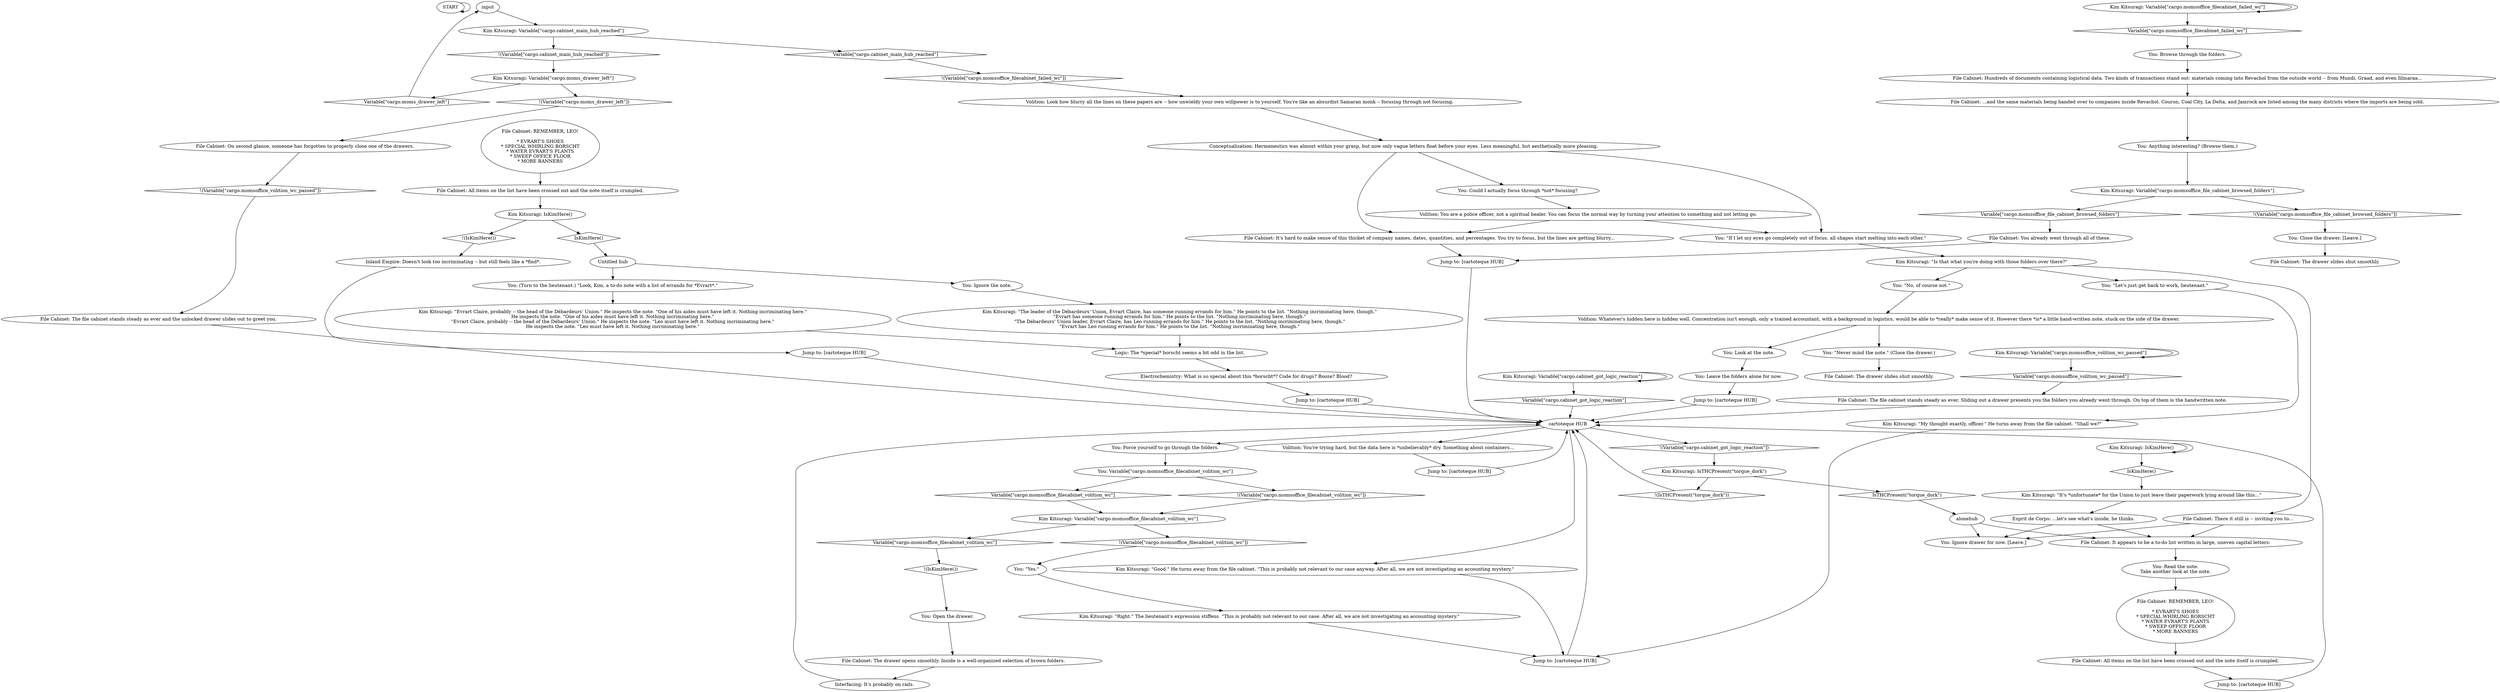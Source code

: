# OFFICE / FILE CABINET
# THE FILE CABINET DIALOGUE
# ==================================================
digraph G {
	  0 [label="START"];
	  1 [label="input"];
	  2 [label="File Cabinet: There it still is -- inviting you to..."];
	  3 [label="You: \"Yes.\""];
	  4 [label="Kim Kitsuragi: Variable[\"cargo.momsoffice_filecabinet_failed_wc\"]"];
	  5 [label="Variable[\"cargo.momsoffice_filecabinet_failed_wc\"]", shape=diamond];
	  6 [label="!(Variable[\"cargo.momsoffice_filecabinet_failed_wc\"])", shape=diamond];
	  7 [label="Kim Kitsuragi: Variable[\"cargo.momsoffice_volition_wc_passed\"]"];
	  8 [label="Variable[\"cargo.momsoffice_volition_wc_passed\"]", shape=diamond];
	  9 [label="!(Variable[\"cargo.momsoffice_volition_wc_passed\"])", shape=diamond];
	  10 [label="Kim Kitsuragi: IsKimHere()"];
	  11 [label="IsKimHere()", shape=diamond];
	  12 [label="!(IsKimHere())", shape=diamond];
	  13 [label="Volition: Whatever's hidden here is hidden well. Concentration isn't enough, only a trained accountant, with a background in logistics, would be able to *really* make sense of it. However there *is* a little hand-written note, stuck on the side of the drawer."];
	  14 [label="Kim Kitsuragi: \"Good.\" He turns away from the file cabinet. \"This is probably not relevant to our case anyway. After all, we are not investigating an accounting mystery.\""];
	  15 [label="You: Close the drawer. [Leave.]"];
	  16 [label="File Cabinet: It's hard to make sense of this thicket of company names, dates, quantities, and percentages. You try to focus, but the lines are getting blurry..."];
	  17 [label="You: Leave the folders alone for now."];
	  18 [label="File Cabinet: It appears to be a to-do list written in large, uneven capital letters:"];
	  19 [label="You: Open the drawer."];
	  20 [label="alonehub"];
	  21 [label="Interfacing: It's probably on rails."];
	  22 [label="Kim Kitsuragi: Variable[\"cargo.cabinet_got_logic_reaction\"]"];
	  23 [label="Variable[\"cargo.cabinet_got_logic_reaction\"]", shape=diamond];
	  24 [label="!(Variable[\"cargo.cabinet_got_logic_reaction\"])", shape=diamond];
	  25 [label="You: Browse through the folders."];
	  26 [label="Volition: You're trying hard, but the data here is *unbelievably* dry. Something about containers..."];
	  27 [label="You: Read the note.\nTake another look at the note."];
	  28 [label="File Cabinet: REMEMBER, LEO!

* EVRART'S SHOES
* SPECIAL WHIRLING BORSCHT
* WATER EVRART'S PLANTS
* SWEEP OFFICE FLOOR
* MORE BANNERS"];
	  29 [label="File Cabinet: ...and the same materials being handed over to companies inside Revachol. Couron, Coal City, La Delta, and Jamrock are listed among the many districts where the imports are being sold."];
	  30 [label="Electrochemistry: What is so special about this *borscht*? Code for drugs? Booze? Blood?"];
	  31 [label="Untitled hub"];
	  32 [label="Kim Kitsuragi: \"The leader of the Débardeurs' Union, Evrart Claire, has someone running errands for him.\" He points to the list. \"Nothing incriminating here, though.\"\n\"Evrart has someone running errands for him.\" He points to the list. \"Nothing incriminating here, though.\"
\n\"The Débardeurs' Union leader, Evrart Claire, has Leo running errands for him.\" He points to the list. \"Nothing incriminating here, though.\"
\n\"Evrart has Leo running errands for him.\" He points to the list. \"Nothing incriminating here, though.\"
"];
	  33 [label="Jump to: [cartoteque HUB]"];
	  34 [label="You: \"If I let my eyes go completely out of focus, all shapes start melting into each other.\""];
	  35 [label="Kim Kitsuragi: \"Right.\" The lieutenant's expression stiffens. \"This is probably not relevant to our case. After all, we are not investigating an accounting mystery.\""];
	  36 [label="Logic: The *special* borscht seems a bit odd in the list."];
	  37 [label="You: Anything interesting? (Browse them.)"];
	  38 [label="Jump to: [cartoteque HUB]"];
	  39 [label="cartoteque HUB"];
	  40 [label="You: \"No, of course not.\""];
	  41 [label="File Cabinet: The drawer slides shut smoothly."];
	  42 [label="Kim Kitsuragi: IsTHCPresent(\"torque_dork\")"];
	  43 [label="IsTHCPresent(\"torque_dork\")", shape=diamond];
	  44 [label="!(IsTHCPresent(\"torque_dork\"))", shape=diamond];
	  45 [label="Kim Kitsuragi: \"Evrart Claire, probably -- the head of the Débardeurs' Union.\" He inspects the note. \"One of his aides must have left it. Nothing incriminating here.\"\nHe inspects the note. \"One of his aides must have left it. Nothing incriminating here.\"
\n\"Evrart Claire, probably -- the head of the Débardeurs' Union.\" He inspects the note. \"Leo must have left it. Nothing incriminating here.\"
\nHe inspects the note. \"Leo must have left it. Nothing incriminating here.\"
"];
	  46 [label="Volition: You are a police officer, not a spiritual healer. You can focus the normal way by turning your attention to something and not letting go."];
	  47 [label="You: \"Never mind the note.\" (Close the drawer.)"];
	  48 [label="Jump to: [cartoteque HUB]"];
	  49 [label="File Cabinet: On second glance, someone has forgotten to properly close one of the drawers."];
	  50 [label="Kim Kitsuragi: Variable[\"cargo.cabinet_main_hub_reached\"]"];
	  51 [label="Variable[\"cargo.cabinet_main_hub_reached\"]", shape=diamond];
	  52 [label="!(Variable[\"cargo.cabinet_main_hub_reached\"])", shape=diamond];
	  53 [label="You: Look at the note."];
	  54 [label="Jump to: [cartoteque HUB]"];
	  55 [label="Volition: Look how blurry all the lines on these papers are -- how unwieldy your own willpower is to yourself. You're like an absurdist Samaran monk -- focusing through not focusing."];
	  56 [label="Kim Kitsuragi: \"Is that what you're doing with those folders over there?\""];
	  57 [label="Kim Kitsuragi: Variable[\"cargo.momsoffice_file_cabinet_browsed_folders\"]"];
	  58 [label="Variable[\"cargo.momsoffice_file_cabinet_browsed_folders\"]", shape=diamond];
	  59 [label="!(Variable[\"cargo.momsoffice_file_cabinet_browsed_folders\"])", shape=diamond];
	  60 [label="File Cabinet: All items on the list have been crossed out and the note itself is crumpled."];
	  61 [label="File Cabinet: REMEMBER, LEO!

* EVRART'S SHOES
* SPECIAL WHIRLING BORSCHT
* WATER EVRART'S PLANTS
* SWEEP OFFICE FLOOR
* MORE BANNERS"];
	  62 [label="You: (Turn to the lieutenant.) \"Look, Kim, a to-do note with a list of errands for *Evrart*.\""];
	  63 [label="You: Ignore drawer for now. [Leave.]"];
	  64 [label="File Cabinet: The file cabinet stands steady as ever and the unlocked drawer slides out to greet you."];
	  65 [label="Esprit de Corps: ...let's see what's inside, he thinks."];
	  66 [label="Conceptualization: Hermeneutics was almost within your grasp, but now only vague letters float before your eyes. Less meaningful, but aesthetically more pleasing."];
	  67 [label="File Cabinet: All items on the list have been crossed out and the note itself is crumpled."];
	  68 [label="Kim Kitsuragi: IsKimHere()"];
	  69 [label="IsKimHere()", shape=diamond];
	  70 [label="!(IsKimHere())", shape=diamond];
	  71 [label="File Cabinet: The drawer slides shut smoothly."];
	  72 [label="Kim Kitsuragi: \"It's *unfortunate* for the Union to just leave their paperwork lying around like this...\""];
	  73 [label="File Cabinet: Hundreds of documents containing logistical data. Two kinds of transactions stand out: materials coming into Revachol from the outside world -- from Mundi, Graad, and even Iilmaraa..."];
	  74 [label="You: Force yourself to go through the folders."];
	  75 [label="You: Variable[\"cargo.momsoffice_filecabinet_volition_wc\"]"];
	  76 [label="Variable[\"cargo.momsoffice_filecabinet_volition_wc\"]", shape=diamond];
	  77 [label="!(Variable[\"cargo.momsoffice_filecabinet_volition_wc\"])", shape=diamond];
	  78 [label="Kim Kitsuragi: Variable[\"cargo.moms_drawer_left\"]"];
	  79 [label="Variable[\"cargo.moms_drawer_left\"]", shape=diamond];
	  80 [label="!(Variable[\"cargo.moms_drawer_left\"])", shape=diamond];
	  81 [label="Kim Kitsuragi: Variable[\"cargo.momsoffice_filecabinet_volition_wc\"]"];
	  82 [label="Variable[\"cargo.momsoffice_filecabinet_volition_wc\"]", shape=diamond];
	  83 [label="!(Variable[\"cargo.momsoffice_filecabinet_volition_wc\"])", shape=diamond];
	  84 [label="Kim Kitsuragi: \"My thought exactly, officer.\" He turns away from the file cabinet. \"Shall we?\""];
	  85 [label="You: Ignore the note."];
	  86 [label="File Cabinet: The drawer opens smoothly. Inside is a well-organized selection of brown folders."];
	  87 [label="File Cabinet: You already went through all of these."];
	  88 [label="Inland Empire: Doesn't look too incriminating -- but still feels like a *find*."];
	  89 [label="You: \"Let's just get back to work, lieutenant.\""];
	  90 [label="Jump to: [cartoteque HUB]"];
	  91 [label="File Cabinet: The file cabinet stands steady as ever. Sliding out a drawer presents you the folders you already went through. On top of them is the handwritten note."];
	  92 [label="You: Could I actually focus through *not* focusing?"];
	  93 [label="Jump to: [cartoteque HUB]"];
	  94 [label="Jump to: [cartoteque HUB]"];
	  0 -> 0
	  1 -> 50
	  2 -> 18
	  2 -> 63
	  3 -> 35
	  4 -> 4
	  4 -> 5
	  5 -> 25
	  6 -> 55
	  7 -> 8
	  7 -> 7
	  8 -> 91
	  9 -> 64
	  10 -> 10
	  10 -> 11
	  11 -> 72
	  12 -> 19
	  13 -> 53
	  13 -> 47
	  14 -> 94
	  15 -> 71
	  16 -> 33
	  17 -> 93
	  18 -> 27
	  19 -> 86
	  20 -> 18
	  20 -> 63
	  21 -> 39
	  22 -> 22
	  22 -> 23
	  23 -> 39
	  24 -> 42
	  25 -> 73
	  26 -> 90
	  27 -> 61
	  28 -> 67
	  29 -> 37
	  30 -> 48
	  31 -> 85
	  31 -> 62
	  32 -> 36
	  33 -> 39
	  34 -> 56
	  35 -> 94
	  36 -> 30
	  37 -> 57
	  38 -> 39
	  39 -> 24
	  39 -> 26
	  39 -> 74
	  39 -> 14
	  40 -> 13
	  42 -> 43
	  42 -> 44
	  43 -> 20
	  44 -> 39
	  45 -> 36
	  46 -> 16
	  46 -> 34
	  47 -> 41
	  48 -> 39
	  49 -> 9
	  50 -> 51
	  50 -> 52
	  51 -> 6
	  52 -> 78
	  53 -> 17
	  54 -> 39
	  55 -> 66
	  56 -> 40
	  56 -> 89
	  56 -> 2
	  57 -> 58
	  57 -> 59
	  58 -> 87
	  59 -> 15
	  60 -> 54
	  61 -> 60
	  62 -> 45
	  64 -> 39
	  65 -> 18
	  65 -> 63
	  66 -> 16
	  66 -> 34
	  66 -> 92
	  67 -> 68
	  68 -> 69
	  68 -> 70
	  69 -> 31
	  70 -> 88
	  72 -> 65
	  73 -> 29
	  74 -> 75
	  75 -> 76
	  75 -> 77
	  76 -> 81
	  77 -> 81
	  78 -> 80
	  78 -> 79
	  79 -> 1
	  80 -> 49
	  81 -> 82
	  81 -> 83
	  82 -> 12
	  83 -> 3
	  84 -> 94
	  85 -> 32
	  86 -> 21
	  87 -> 33
	  88 -> 38
	  89 -> 84
	  90 -> 39
	  91 -> 39
	  92 -> 46
	  93 -> 39
	  94 -> 39
}

